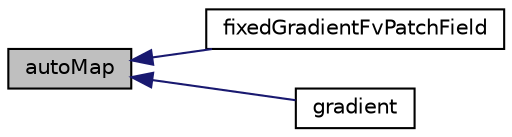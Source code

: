 digraph "autoMap"
{
  bgcolor="transparent";
  edge [fontname="Helvetica",fontsize="10",labelfontname="Helvetica",labelfontsize="10"];
  node [fontname="Helvetica",fontsize="10",shape=record];
  rankdir="LR";
  Node42 [label="autoMap",height=0.2,width=0.4,color="black", fillcolor="grey75", style="filled", fontcolor="black"];
  Node42 -> Node43 [dir="back",color="midnightblue",fontsize="10",style="solid",fontname="Helvetica"];
  Node43 [label="fixedGradientFvPatchField",height=0.2,width=0.4,color="black",URL="$a22777.html#a1cd892aa48ab95db7d8eced4e38e70d3",tooltip="Construct as copy setting internal field reference. "];
  Node42 -> Node44 [dir="back",color="midnightblue",fontsize="10",style="solid",fontname="Helvetica"];
  Node44 [label="gradient",height=0.2,width=0.4,color="black",URL="$a22777.html#a49573cbf08e58be88ae6f170d04d0d8e"];
}
